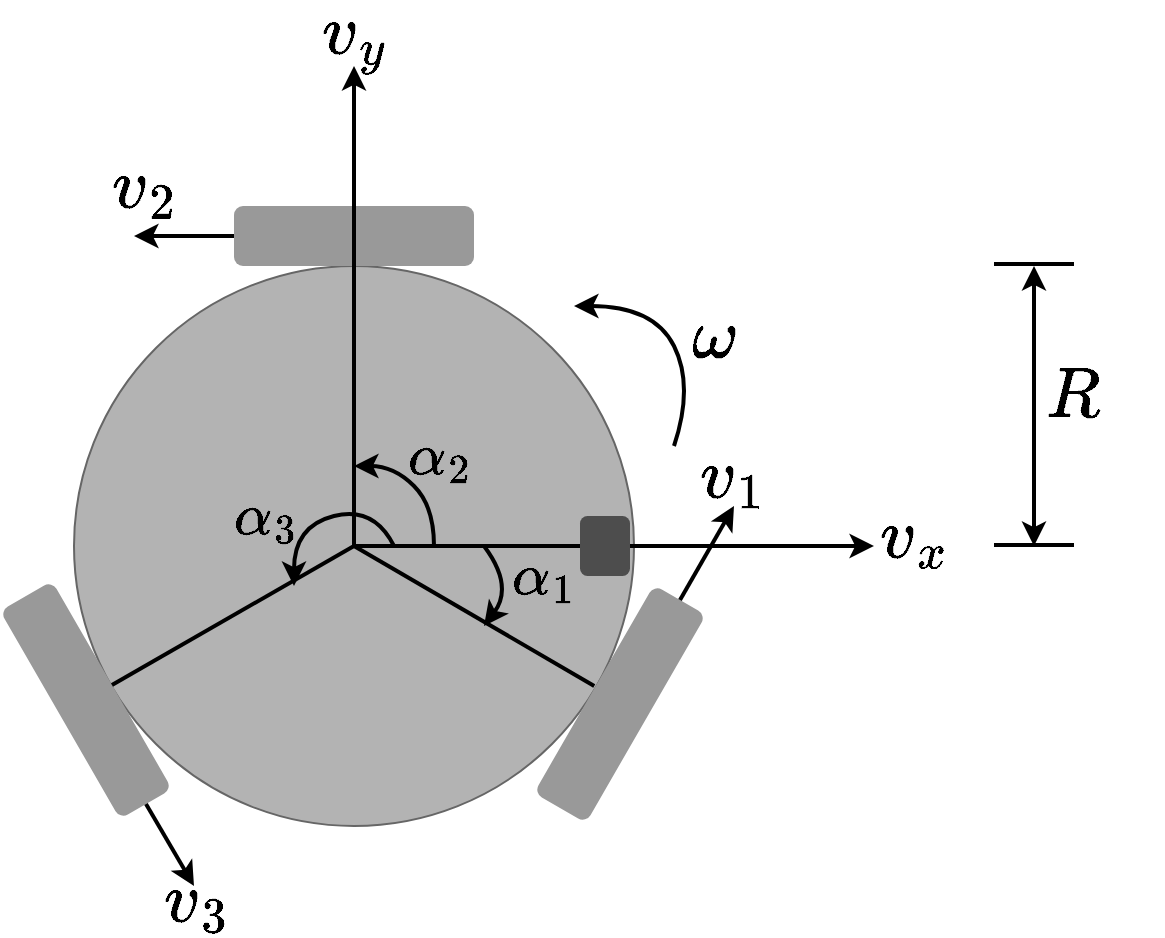 <mxfile version="20.8.16" type="device"><diagram id="rmxNxdIh6q6hb597gh86" name="Page-1"><mxGraphModel dx="1362" dy="843" grid="1" gridSize="10" guides="1" tooltips="1" connect="1" arrows="1" fold="1" page="1" pageScale="1" pageWidth="850" pageHeight="1100" math="1" shadow="0"><root><mxCell id="0"/><mxCell id="1" parent="0"/><mxCell id="BOO0FDE_bC-0Sbq4JlqG-1" value="" style="ellipse;whiteSpace=wrap;html=1;aspect=fixed;fillColor=#B3B3B3;fontColor=#333333;strokeColor=#666666;" parent="1" vertex="1"><mxGeometry x="160" y="200" width="280" height="280" as="geometry"/></mxCell><mxCell id="BOO0FDE_bC-0Sbq4JlqG-2" value="" style="rounded=1;whiteSpace=wrap;html=1;fillColor=#999999;fontColor=#333333;strokeColor=none;rotation=0;" parent="1" vertex="1"><mxGeometry x="240" y="170" width="120" height="30" as="geometry"/></mxCell><mxCell id="BOO0FDE_bC-0Sbq4JlqG-3" value="" style="rounded=1;whiteSpace=wrap;html=1;fillColor=#999999;fontColor=#333333;strokeColor=none;rotation=240;" parent="1" vertex="1"><mxGeometry x="106" y="402" width="120" height="30" as="geometry"/></mxCell><mxCell id="BOO0FDE_bC-0Sbq4JlqG-8" value="" style="endArrow=classic;html=1;rounded=0;strokeWidth=2;" parent="1" edge="1"><mxGeometry width="50" height="50" relative="1" as="geometry"><mxPoint x="300" y="340" as="sourcePoint"/><mxPoint x="300" y="100" as="targetPoint"/></mxGeometry></mxCell><mxCell id="BOO0FDE_bC-0Sbq4JlqG-9" value="" style="endArrow=classic;html=1;rounded=0;strokeWidth=2;startArrow=none;" parent="1" source="BOO0FDE_bC-0Sbq4JlqG-7" edge="1"><mxGeometry width="50" height="50" relative="1" as="geometry"><mxPoint x="300" y="340" as="sourcePoint"/><mxPoint x="560" y="340" as="targetPoint"/></mxGeometry></mxCell><mxCell id="BOO0FDE_bC-0Sbq4JlqG-10" value="$$v_x$$" style="text;html=1;strokeColor=none;fillColor=none;align=center;verticalAlign=middle;whiteSpace=wrap;rounded=0;fontSize=30;" parent="1" vertex="1"><mxGeometry x="550" y="320" width="60" height="30" as="geometry"/></mxCell><mxCell id="BOO0FDE_bC-0Sbq4JlqG-11" value="$$v_y$$" style="text;html=1;strokeColor=none;fillColor=none;align=center;verticalAlign=middle;whiteSpace=wrap;rounded=0;fontSize=30;" parent="1" vertex="1"><mxGeometry x="270" y="70" width="60" height="30" as="geometry"/></mxCell><mxCell id="BOO0FDE_bC-0Sbq4JlqG-12" value="" style="curved=1;endArrow=classic;html=1;rounded=0;strokeWidth=2;fontSize=30;" parent="1" edge="1"><mxGeometry width="50" height="50" relative="1" as="geometry"><mxPoint x="460" y="290" as="sourcePoint"/><mxPoint x="410" y="220" as="targetPoint"/><Array as="points"><mxPoint x="470" y="260"/><mxPoint x="450" y="220"/></Array></mxGeometry></mxCell><mxCell id="BOO0FDE_bC-0Sbq4JlqG-13" value="$$\omega$$" style="text;html=1;strokeColor=none;fillColor=none;align=center;verticalAlign=middle;whiteSpace=wrap;rounded=0;fontSize=30;" parent="1" vertex="1"><mxGeometry x="450" y="220" width="60" height="30" as="geometry"/></mxCell><mxCell id="BOO0FDE_bC-0Sbq4JlqG-23" value="" style="endArrow=classic;startArrow=classic;html=1;rounded=0;strokeWidth=2;fontSize=30;" parent="1" edge="1"><mxGeometry width="50" height="50" relative="1" as="geometry"><mxPoint x="640" y="340" as="sourcePoint"/><mxPoint x="640" y="200" as="targetPoint"/></mxGeometry></mxCell><mxCell id="BOO0FDE_bC-0Sbq4JlqG-24" value="" style="endArrow=none;html=1;rounded=0;strokeWidth=2;fontSize=30;" parent="1" edge="1"><mxGeometry width="50" height="50" relative="1" as="geometry"><mxPoint x="620" y="339.5" as="sourcePoint"/><mxPoint x="660" y="339.5" as="targetPoint"/></mxGeometry></mxCell><mxCell id="BOO0FDE_bC-0Sbq4JlqG-25" value="" style="endArrow=none;html=1;rounded=0;strokeWidth=2;fontSize=30;" parent="1" edge="1"><mxGeometry width="50" height="50" relative="1" as="geometry"><mxPoint x="620" y="199" as="sourcePoint"/><mxPoint x="660" y="199" as="targetPoint"/></mxGeometry></mxCell><mxCell id="BOO0FDE_bC-0Sbq4JlqG-26" value="$$R$$" style="text;html=1;strokeColor=none;fillColor=none;align=center;verticalAlign=middle;whiteSpace=wrap;rounded=0;fontSize=30;" parent="1" vertex="1"><mxGeometry x="630" y="250" width="60" height="30" as="geometry"/></mxCell><mxCell id="J30cZYfsrbKK_h92j2HV-1" value="" style="rounded=1;whiteSpace=wrap;html=1;fillColor=#999999;fontColor=#333333;strokeColor=none;rotation=120;" parent="1" vertex="1"><mxGeometry x="373" y="404" width="120" height="30" as="geometry"/></mxCell><mxCell id="J30cZYfsrbKK_h92j2HV-2" value="" style="endArrow=classic;html=1;rounded=0;exitX=0;exitY=0.5;exitDx=0;exitDy=0;strokeWidth=2;" parent="1" source="J30cZYfsrbKK_h92j2HV-1" edge="1"><mxGeometry width="50" height="50" relative="1" as="geometry"><mxPoint x="400" y="380" as="sourcePoint"/><mxPoint x="490" y="320" as="targetPoint"/></mxGeometry></mxCell><mxCell id="J30cZYfsrbKK_h92j2HV-3" value="" style="endArrow=classic;html=1;rounded=0;strokeWidth=2;exitX=0;exitY=0.5;exitDx=0;exitDy=0;" parent="1" source="BOO0FDE_bC-0Sbq4JlqG-2" edge="1"><mxGeometry width="50" height="50" relative="1" as="geometry"><mxPoint x="400" y="380" as="sourcePoint"/><mxPoint x="190" y="185" as="targetPoint"/></mxGeometry></mxCell><mxCell id="J30cZYfsrbKK_h92j2HV-4" value="" style="endArrow=classic;html=1;rounded=0;strokeWidth=2;exitX=0;exitY=0.5;exitDx=0;exitDy=0;" parent="1" source="BOO0FDE_bC-0Sbq4JlqG-3" edge="1"><mxGeometry width="50" height="50" relative="1" as="geometry"><mxPoint x="400" y="380" as="sourcePoint"/><mxPoint x="220" y="510" as="targetPoint"/></mxGeometry></mxCell><mxCell id="J30cZYfsrbKK_h92j2HV-6" value="" style="endArrow=none;html=1;rounded=0;strokeWidth=2;entryX=0.929;entryY=0.75;entryDx=0;entryDy=0;entryPerimeter=0;" parent="1" target="BOO0FDE_bC-0Sbq4JlqG-1" edge="1"><mxGeometry width="50" height="50" relative="1" as="geometry"><mxPoint x="300" y="340" as="sourcePoint"/><mxPoint x="450" y="330" as="targetPoint"/></mxGeometry></mxCell><mxCell id="J30cZYfsrbKK_h92j2HV-7" value="" style="endArrow=none;html=1;rounded=0;strokeWidth=2;entryX=0.5;entryY=1;entryDx=0;entryDy=0;" parent="1" target="BOO0FDE_bC-0Sbq4JlqG-3" edge="1"><mxGeometry width="50" height="50" relative="1" as="geometry"><mxPoint x="300" y="340" as="sourcePoint"/><mxPoint x="450" y="330" as="targetPoint"/></mxGeometry></mxCell><mxCell id="J30cZYfsrbKK_h92j2HV-8" value="" style="curved=1;endArrow=classic;html=1;rounded=0;strokeWidth=2;" parent="1" edge="1"><mxGeometry width="50" height="50" relative="1" as="geometry"><mxPoint x="340" y="340" as="sourcePoint"/><mxPoint x="300" y="300" as="targetPoint"/><Array as="points"><mxPoint x="340" y="320"/><mxPoint x="320" y="300"/></Array></mxGeometry></mxCell><mxCell id="J30cZYfsrbKK_h92j2HV-9" value="" style="curved=1;endArrow=classic;html=1;rounded=0;strokeWidth=2;" parent="1" edge="1"><mxGeometry width="50" height="50" relative="1" as="geometry"><mxPoint x="320" y="340" as="sourcePoint"/><mxPoint x="270" y="360" as="targetPoint"/><Array as="points"><mxPoint x="310" y="320"/><mxPoint x="270" y="330"/></Array></mxGeometry></mxCell><mxCell id="J30cZYfsrbKK_h92j2HV-10" value="" style="curved=1;endArrow=classic;html=1;rounded=0;strokeWidth=2;" parent="1" edge="1"><mxGeometry width="50" height="50" relative="1" as="geometry"><mxPoint x="365" y="340" as="sourcePoint"/><mxPoint x="365" y="380" as="targetPoint"/><Array as="points"><mxPoint x="380" y="360"/></Array></mxGeometry></mxCell><mxCell id="BOO0FDE_bC-0Sbq4JlqG-7" value="" style="rounded=1;whiteSpace=wrap;html=1;fillColor=#4D4D4D;fontColor=#333333;strokeColor=none;" parent="1" vertex="1"><mxGeometry x="413" y="325" width="25" height="30" as="geometry"/></mxCell><mxCell id="J30cZYfsrbKK_h92j2HV-11" value="" style="endArrow=none;html=1;rounded=0;strokeWidth=2;" parent="1" target="BOO0FDE_bC-0Sbq4JlqG-7" edge="1"><mxGeometry width="50" height="50" relative="1" as="geometry"><mxPoint x="300" y="340" as="sourcePoint"/><mxPoint x="560" y="340" as="targetPoint"/></mxGeometry></mxCell><mxCell id="J30cZYfsrbKK_h92j2HV-12" value="$$v_1$$" style="text;html=1;strokeColor=none;fillColor=none;align=center;verticalAlign=middle;whiteSpace=wrap;rounded=0;fontSize=30;" parent="1" vertex="1"><mxGeometry x="460" y="290" width="60" height="30" as="geometry"/></mxCell><mxCell id="J30cZYfsrbKK_h92j2HV-13" value="$$v_2$$" style="text;html=1;strokeColor=none;fillColor=none;align=center;verticalAlign=middle;whiteSpace=wrap;rounded=0;fontSize=30;" parent="1" vertex="1"><mxGeometry x="166" y="145" width="60" height="30" as="geometry"/></mxCell><mxCell id="J30cZYfsrbKK_h92j2HV-15" value="$$v_3$$" style="text;html=1;strokeColor=none;fillColor=none;align=center;verticalAlign=middle;whiteSpace=wrap;rounded=0;fontSize=30;" parent="1" vertex="1"><mxGeometry x="192" y="502" width="60" height="30" as="geometry"/></mxCell><mxCell id="n3mQGLmQCe7s4RIbSm-P-1" value="$$\alpha_1$$" style="text;html=1;strokeColor=none;fillColor=none;align=center;verticalAlign=middle;whiteSpace=wrap;rounded=0;fontSize=25;" vertex="1" parent="1"><mxGeometry x="365" y="340" width="60" height="30" as="geometry"/></mxCell><mxCell id="n3mQGLmQCe7s4RIbSm-P-2" value="$$\alpha_2$$" style="text;html=1;strokeColor=none;fillColor=none;align=center;verticalAlign=middle;whiteSpace=wrap;rounded=0;fontSize=25;" vertex="1" parent="1"><mxGeometry x="313" y="280" width="60" height="30" as="geometry"/></mxCell><mxCell id="n3mQGLmQCe7s4RIbSm-P-3" value="$$\alpha_3$$" style="text;html=1;strokeColor=none;fillColor=none;align=center;verticalAlign=middle;whiteSpace=wrap;rounded=0;fontSize=25;" vertex="1" parent="1"><mxGeometry x="226" y="310" width="60" height="30" as="geometry"/></mxCell></root></mxGraphModel></diagram></mxfile>